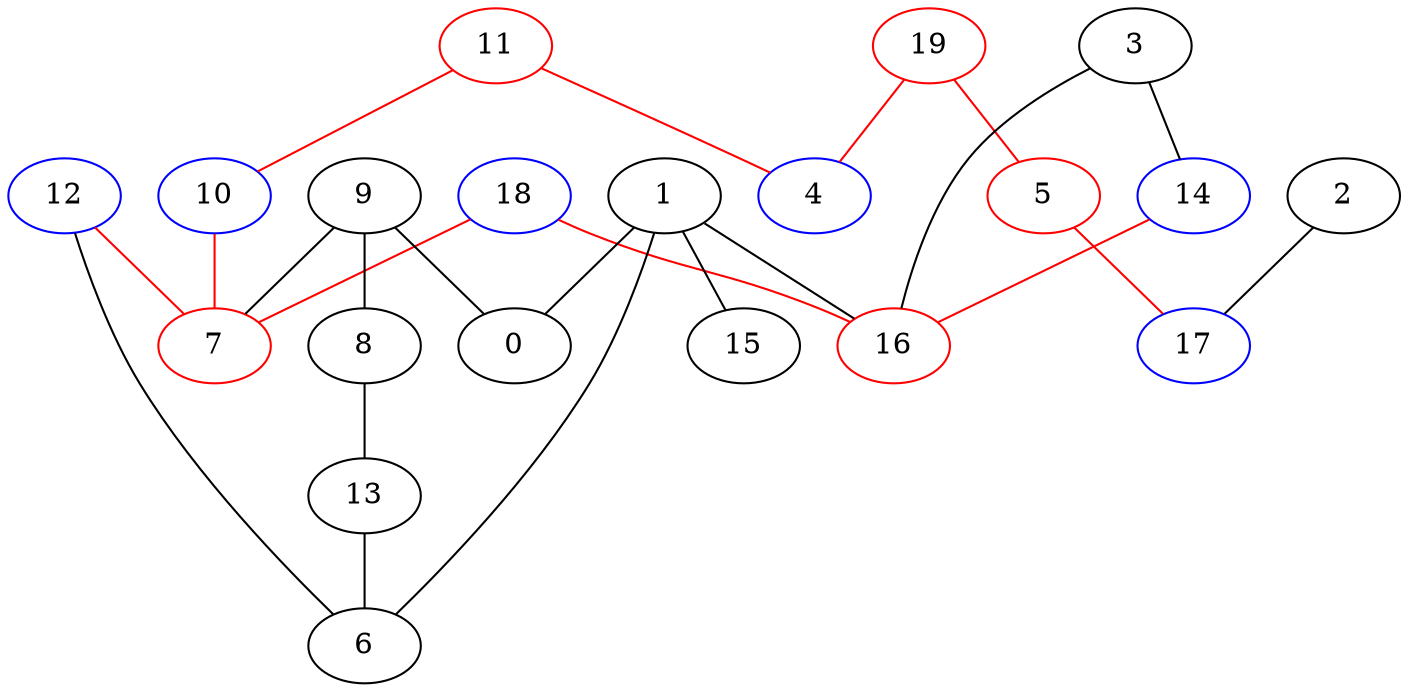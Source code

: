 graph {
	11 [color=red]
	10 [color=blue]
	13
	12 [color=blue]
	15
	14 [color=blue]
	17 [color=blue]
	16 [color=red]
	19 [color=red]
	18 [color=blue]
	1
	0
	3
	2
	5 [color=red]
	4 [color=blue]
	7 [color=red]
	6
	9
	8
	9 -- 8
	1 -- 6
	19 -- 5 [color=red]
	2 -- 17
	3 -- 16
	8 -- 13
	12 -- 6
	18 -- 7 [color=red]
	1 -- 0
	14 -- 16 [color=red]
	5 -- 17 [color=red]
	9 -- 0
	11 -- 4 [color=red]
	3 -- 14
	19 -- 4 [color=red]
	10 -- 7 [color=red]
	13 -- 6
	12 -- 7 [color=red]
	9 -- 7
	1 -- 16
	1 -- 15
	18 -- 16 [color=red]
	11 -- 10 [color=red]
}
